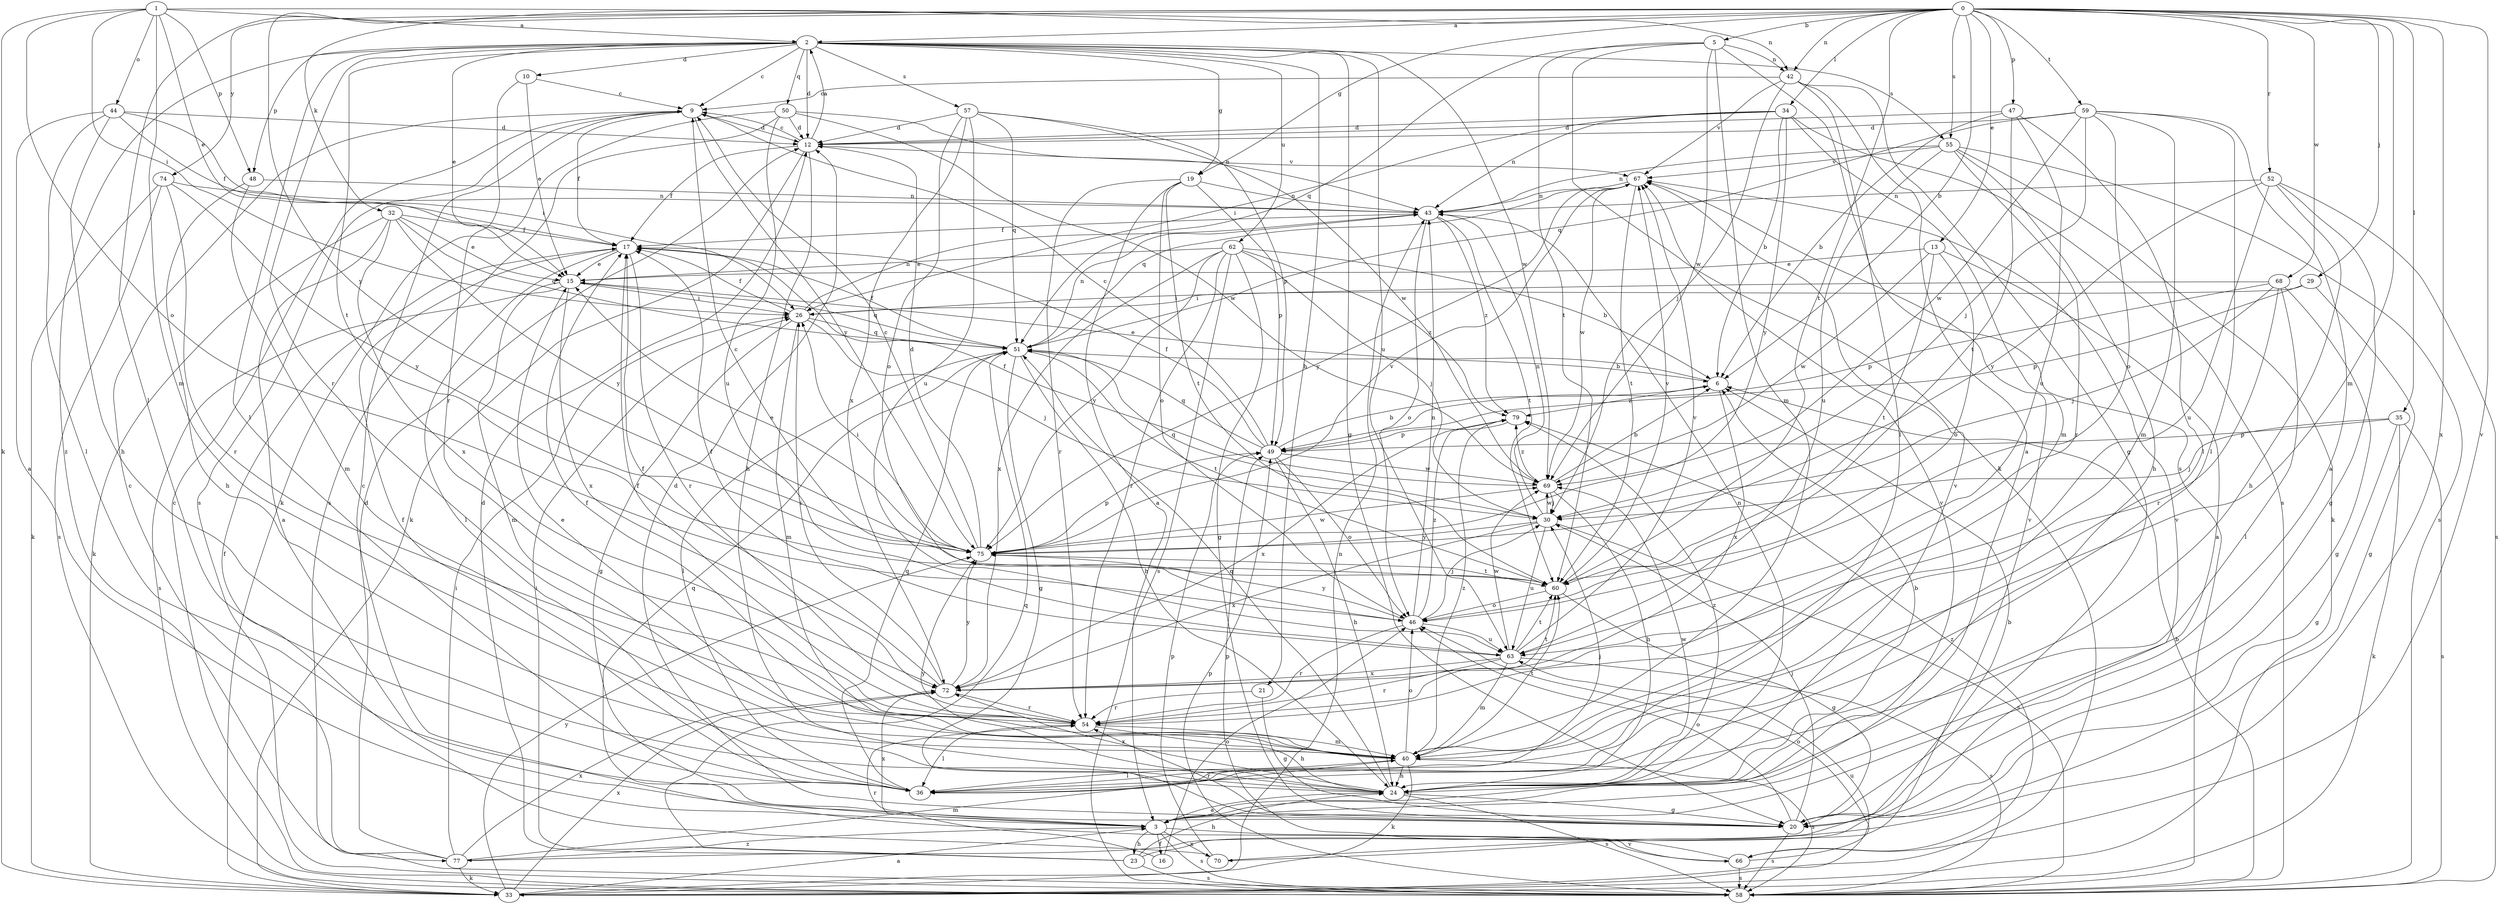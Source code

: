 strict digraph  {
0;
1;
2;
3;
5;
6;
9;
10;
12;
13;
15;
16;
17;
19;
20;
21;
23;
24;
26;
29;
30;
32;
33;
34;
35;
36;
40;
42;
43;
44;
46;
47;
48;
49;
50;
51;
52;
54;
55;
57;
58;
59;
60;
62;
63;
66;
67;
68;
69;
70;
72;
74;
75;
77;
79;
0 -> 2  [label=a];
0 -> 5  [label=b];
0 -> 6  [label=b];
0 -> 13  [label=e];
0 -> 19  [label=g];
0 -> 29  [label=j];
0 -> 32  [label=k];
0 -> 34  [label=l];
0 -> 35  [label=l];
0 -> 36  [label=l];
0 -> 40  [label=m];
0 -> 42  [label=n];
0 -> 47  [label=p];
0 -> 52  [label=r];
0 -> 55  [label=s];
0 -> 59  [label=t];
0 -> 60  [label=t];
0 -> 66  [label=v];
0 -> 68  [label=w];
0 -> 70  [label=x];
0 -> 74  [label=y];
0 -> 75  [label=y];
1 -> 2  [label=a];
1 -> 15  [label=e];
1 -> 26  [label=i];
1 -> 33  [label=k];
1 -> 40  [label=m];
1 -> 42  [label=n];
1 -> 44  [label=o];
1 -> 46  [label=o];
1 -> 48  [label=p];
2 -> 9  [label=c];
2 -> 10  [label=d];
2 -> 12  [label=d];
2 -> 15  [label=e];
2 -> 19  [label=g];
2 -> 20  [label=g];
2 -> 21  [label=h];
2 -> 36  [label=l];
2 -> 48  [label=p];
2 -> 50  [label=q];
2 -> 54  [label=r];
2 -> 55  [label=s];
2 -> 57  [label=s];
2 -> 60  [label=t];
2 -> 62  [label=u];
2 -> 63  [label=u];
2 -> 69  [label=w];
2 -> 77  [label=z];
3 -> 16  [label=f];
3 -> 23  [label=h];
3 -> 51  [label=q];
3 -> 58  [label=s];
3 -> 66  [label=v];
3 -> 67  [label=v];
3 -> 70  [label=x];
3 -> 72  [label=x];
3 -> 77  [label=z];
5 -> 33  [label=k];
5 -> 40  [label=m];
5 -> 42  [label=n];
5 -> 51  [label=q];
5 -> 58  [label=s];
5 -> 60  [label=t];
5 -> 69  [label=w];
6 -> 15  [label=e];
6 -> 72  [label=x];
6 -> 79  [label=z];
9 -> 12  [label=d];
9 -> 17  [label=f];
9 -> 58  [label=s];
9 -> 75  [label=y];
10 -> 9  [label=c];
10 -> 15  [label=e];
10 -> 54  [label=r];
12 -> 2  [label=a];
12 -> 9  [label=c];
12 -> 17  [label=f];
12 -> 24  [label=h];
12 -> 33  [label=k];
12 -> 67  [label=v];
13 -> 3  [label=a];
13 -> 15  [label=e];
13 -> 46  [label=o];
13 -> 60  [label=t];
13 -> 69  [label=w];
15 -> 26  [label=i];
15 -> 40  [label=m];
15 -> 51  [label=q];
15 -> 58  [label=s];
15 -> 72  [label=x];
16 -> 46  [label=o];
16 -> 54  [label=r];
17 -> 15  [label=e];
17 -> 36  [label=l];
17 -> 54  [label=r];
19 -> 3  [label=a];
19 -> 43  [label=n];
19 -> 46  [label=o];
19 -> 49  [label=p];
19 -> 54  [label=r];
19 -> 60  [label=t];
20 -> 12  [label=d];
20 -> 30  [label=j];
20 -> 46  [label=o];
20 -> 54  [label=r];
20 -> 58  [label=s];
21 -> 20  [label=g];
21 -> 54  [label=r];
23 -> 12  [label=d];
23 -> 24  [label=h];
23 -> 26  [label=i];
23 -> 51  [label=q];
23 -> 58  [label=s];
23 -> 67  [label=v];
24 -> 3  [label=a];
24 -> 6  [label=b];
24 -> 20  [label=g];
24 -> 43  [label=n];
24 -> 51  [label=q];
24 -> 58  [label=s];
24 -> 67  [label=v];
24 -> 69  [label=w];
24 -> 72  [label=x];
24 -> 75  [label=y];
24 -> 79  [label=z];
26 -> 17  [label=f];
26 -> 20  [label=g];
26 -> 30  [label=j];
26 -> 40  [label=m];
26 -> 43  [label=n];
26 -> 51  [label=q];
29 -> 20  [label=g];
29 -> 26  [label=i];
29 -> 49  [label=p];
30 -> 43  [label=n];
30 -> 51  [label=q];
30 -> 58  [label=s];
30 -> 63  [label=u];
30 -> 69  [label=w];
30 -> 72  [label=x];
30 -> 75  [label=y];
32 -> 3  [label=a];
32 -> 15  [label=e];
32 -> 17  [label=f];
32 -> 33  [label=k];
32 -> 51  [label=q];
32 -> 72  [label=x];
32 -> 75  [label=y];
33 -> 3  [label=a];
33 -> 43  [label=n];
33 -> 63  [label=u];
33 -> 72  [label=x];
33 -> 75  [label=y];
34 -> 6  [label=b];
34 -> 12  [label=d];
34 -> 26  [label=i];
34 -> 40  [label=m];
34 -> 43  [label=n];
34 -> 58  [label=s];
34 -> 75  [label=y];
35 -> 20  [label=g];
35 -> 30  [label=j];
35 -> 33  [label=k];
35 -> 49  [label=p];
35 -> 58  [label=s];
36 -> 17  [label=f];
36 -> 30  [label=j];
36 -> 51  [label=q];
40 -> 15  [label=e];
40 -> 17  [label=f];
40 -> 24  [label=h];
40 -> 33  [label=k];
40 -> 36  [label=l];
40 -> 46  [label=o];
40 -> 58  [label=s];
40 -> 60  [label=t];
40 -> 79  [label=z];
42 -> 3  [label=a];
42 -> 9  [label=c];
42 -> 20  [label=g];
42 -> 30  [label=j];
42 -> 36  [label=l];
42 -> 67  [label=v];
43 -> 17  [label=f];
43 -> 46  [label=o];
43 -> 60  [label=t];
43 -> 79  [label=z];
44 -> 3  [label=a];
44 -> 12  [label=d];
44 -> 17  [label=f];
44 -> 24  [label=h];
44 -> 26  [label=i];
44 -> 36  [label=l];
46 -> 30  [label=j];
46 -> 43  [label=n];
46 -> 54  [label=r];
46 -> 63  [label=u];
46 -> 75  [label=y];
46 -> 79  [label=z];
47 -> 6  [label=b];
47 -> 12  [label=d];
47 -> 36  [label=l];
47 -> 60  [label=t];
47 -> 63  [label=u];
48 -> 24  [label=h];
48 -> 40  [label=m];
48 -> 43  [label=n];
49 -> 6  [label=b];
49 -> 9  [label=c];
49 -> 17  [label=f];
49 -> 24  [label=h];
49 -> 46  [label=o];
49 -> 51  [label=q];
49 -> 69  [label=w];
50 -> 12  [label=d];
50 -> 33  [label=k];
50 -> 43  [label=n];
50 -> 58  [label=s];
50 -> 63  [label=u];
50 -> 69  [label=w];
51 -> 6  [label=b];
51 -> 17  [label=f];
51 -> 20  [label=g];
51 -> 24  [label=h];
51 -> 36  [label=l];
51 -> 43  [label=n];
51 -> 60  [label=t];
52 -> 20  [label=g];
52 -> 24  [label=h];
52 -> 43  [label=n];
52 -> 58  [label=s];
52 -> 63  [label=u];
52 -> 75  [label=y];
54 -> 17  [label=f];
54 -> 24  [label=h];
54 -> 36  [label=l];
54 -> 40  [label=m];
55 -> 24  [label=h];
55 -> 33  [label=k];
55 -> 43  [label=n];
55 -> 54  [label=r];
55 -> 58  [label=s];
55 -> 63  [label=u];
55 -> 67  [label=v];
57 -> 12  [label=d];
57 -> 46  [label=o];
57 -> 49  [label=p];
57 -> 51  [label=q];
57 -> 63  [label=u];
57 -> 69  [label=w];
57 -> 72  [label=x];
58 -> 6  [label=b];
58 -> 9  [label=c];
58 -> 49  [label=p];
59 -> 3  [label=a];
59 -> 12  [label=d];
59 -> 30  [label=j];
59 -> 36  [label=l];
59 -> 40  [label=m];
59 -> 46  [label=o];
59 -> 51  [label=q];
59 -> 69  [label=w];
60 -> 9  [label=c];
60 -> 20  [label=g];
60 -> 46  [label=o];
60 -> 67  [label=v];
62 -> 6  [label=b];
62 -> 15  [label=e];
62 -> 20  [label=g];
62 -> 30  [label=j];
62 -> 54  [label=r];
62 -> 58  [label=s];
62 -> 72  [label=x];
62 -> 75  [label=y];
62 -> 79  [label=z];
63 -> 17  [label=f];
63 -> 40  [label=m];
63 -> 54  [label=r];
63 -> 58  [label=s];
63 -> 60  [label=t];
63 -> 67  [label=v];
63 -> 69  [label=w];
63 -> 72  [label=x];
66 -> 9  [label=c];
66 -> 46  [label=o];
66 -> 49  [label=p];
66 -> 58  [label=s];
66 -> 79  [label=z];
67 -> 43  [label=n];
67 -> 51  [label=q];
67 -> 60  [label=t];
67 -> 69  [label=w];
67 -> 75  [label=y];
68 -> 20  [label=g];
68 -> 26  [label=i];
68 -> 30  [label=j];
68 -> 36  [label=l];
68 -> 49  [label=p];
68 -> 54  [label=r];
69 -> 6  [label=b];
69 -> 17  [label=f];
69 -> 24  [label=h];
69 -> 30  [label=j];
69 -> 79  [label=z];
70 -> 17  [label=f];
70 -> 49  [label=p];
70 -> 67  [label=v];
72 -> 17  [label=f];
72 -> 26  [label=i];
72 -> 54  [label=r];
72 -> 60  [label=t];
72 -> 75  [label=y];
74 -> 33  [label=k];
74 -> 43  [label=n];
74 -> 54  [label=r];
74 -> 58  [label=s];
74 -> 75  [label=y];
75 -> 9  [label=c];
75 -> 12  [label=d];
75 -> 15  [label=e];
75 -> 26  [label=i];
75 -> 49  [label=p];
75 -> 60  [label=t];
75 -> 67  [label=v];
75 -> 69  [label=w];
77 -> 6  [label=b];
77 -> 9  [label=c];
77 -> 12  [label=d];
77 -> 26  [label=i];
77 -> 33  [label=k];
77 -> 40  [label=m];
77 -> 72  [label=x];
79 -> 49  [label=p];
79 -> 72  [label=x];
}
